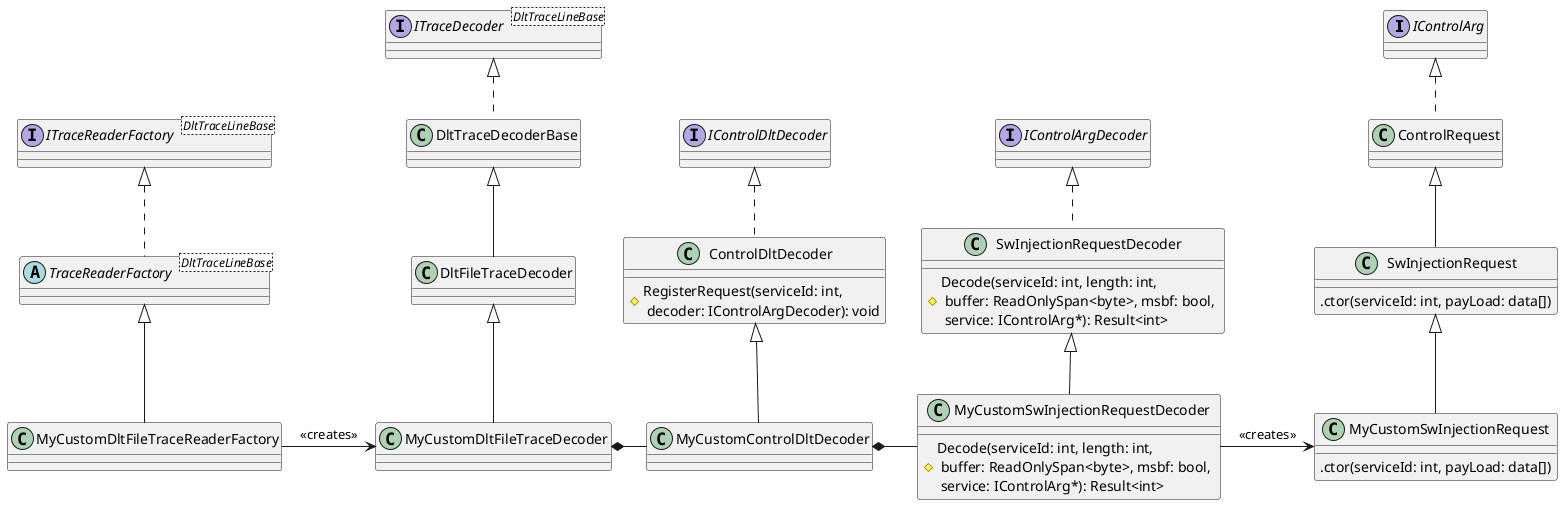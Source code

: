 @startuml DLT.ControlArgCustomDecoder
interface IControlArg
class ControlRequest

class SwInjectionRequest {
    .ctor(serviceId: int, payLoad: data[])
}
class MyCustomSwInjectionRequest {
    .ctor(serviceId: int, payLoad: data[])
}

IControlArg <|.d. ControlRequest
ControlRequest <|-d- SwInjectionRequest
SwInjectionRequest <|-d- MyCustomSwInjectionRequest

interface IControlArgDecoder

class SwInjectionRequestDecoder {
    #Decode(serviceId: int, length: int, \n buffer: ReadOnlySpan<byte>, msbf: bool, \n service: IControlArg*): Result<int>
}

class MyCustomSwInjectionRequestDecoder {
    #Decode(serviceId: int, length: int, \n buffer: ReadOnlySpan<byte>, msbf: bool, \n service: IControlArg*): Result<int>
}

IControlArgDecoder <|.d. SwInjectionRequestDecoder
SwInjectionRequestDecoder <|-d- MyCustomSwInjectionRequestDecoder
MyCustomSwInjectionRequestDecoder -r-> MyCustomSwInjectionRequest : <<creates>>

interface IControlDltDecoder
class ControlDltDecoder {
    #RegisterRequest(serviceId: int, \n decoder: IControlArgDecoder): void
}
class MyCustomControlDltDecoder
IControlDltDecoder <|.d. ControlDltDecoder
ControlDltDecoder <|-d- MyCustomControlDltDecoder

interface ITraceDecoder<DltTraceLineBase>
class DltTraceDecoderBase
class DltFileTraceDecoder
class MyCustomDltFileTraceDecoder
ITraceDecoder <|.d. DltTraceDecoderBase
DltTraceDecoderBase <|-d- DltFileTraceDecoder
DltFileTraceDecoder <|-d- MyCustomDltFileTraceDecoder

MyCustomDltFileTraceDecoder *-r- MyCustomControlDltDecoder
MyCustomControlDltDecoder *-r- MyCustomSwInjectionRequestDecoder

interface ITraceReaderFactory<DltTraceLineBase>
abstract class TraceReaderFactory<DltTraceLineBase>
class MyCustomDltFileTraceReaderFactory

ITraceReaderFactory <|.d. TraceReaderFactory
TraceReaderFactory <|-d- MyCustomDltFileTraceReaderFactory
MyCustomDltFileTraceReaderFactory -r-> MyCustomDltFileTraceDecoder : <<creates>>
@enduml